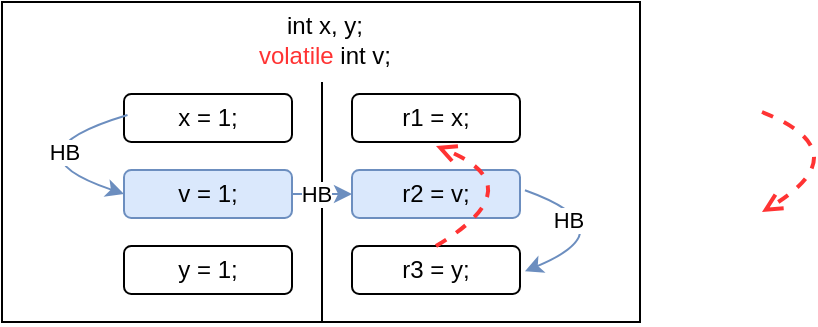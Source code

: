 <mxfile version="22.0.4" type="device">
  <diagram name="Page-1" id="JBOXGHTPe8i9dbkMzuEF">
    <mxGraphModel dx="1399" dy="930" grid="1" gridSize="10" guides="1" tooltips="1" connect="1" arrows="1" fold="1" page="1" pageScale="1" pageWidth="850" pageHeight="1100" math="0" shadow="0">
      <root>
        <mxCell id="0" />
        <mxCell id="1" parent="0" />
        <mxCell id="BH-FJEKS01s8CVu1ewul-25" value="" style="group" parent="1" vertex="1" connectable="0">
          <mxGeometry x="80" y="80" width="319" height="160" as="geometry" />
        </mxCell>
        <mxCell id="BH-FJEKS01s8CVu1ewul-24" value="" style="group" parent="BH-FJEKS01s8CVu1ewul-25" vertex="1" connectable="0">
          <mxGeometry width="319.0" height="160" as="geometry" />
        </mxCell>
        <mxCell id="BH-FJEKS01s8CVu1ewul-17" value="" style="rounded=0;whiteSpace=wrap;html=1;" parent="BH-FJEKS01s8CVu1ewul-24" vertex="1">
          <mxGeometry width="319.0" height="160" as="geometry" />
        </mxCell>
        <mxCell id="BH-FJEKS01s8CVu1ewul-23" value="" style="endArrow=none;html=1;rounded=0;" parent="BH-FJEKS01s8CVu1ewul-24" edge="1">
          <mxGeometry width="50" height="50" relative="1" as="geometry">
            <mxPoint x="160" y="160" as="sourcePoint" />
            <mxPoint x="160" y="40" as="targetPoint" />
          </mxGeometry>
        </mxCell>
        <mxCell id="BH-FJEKS01s8CVu1ewul-1" value="int x, y;&lt;br&gt;&lt;font color=&quot;#ff3333&quot;&gt;volatile&lt;/font&gt; int v;" style="text;html=1;strokeColor=none;fillColor=none;align=center;verticalAlign=middle;whiteSpace=wrap;rounded=0;" parent="BH-FJEKS01s8CVu1ewul-25" vertex="1">
          <mxGeometry x="78.443" width="167.344" height="37.647" as="geometry" />
        </mxCell>
        <mxCell id="BH-FJEKS01s8CVu1ewul-3" value="x = 1;" style="rounded=1;whiteSpace=wrap;html=1;" parent="BH-FJEKS01s8CVu1ewul-25" vertex="1">
          <mxGeometry x="61" y="46" width="84" height="24" as="geometry" />
        </mxCell>
        <mxCell id="BH-FJEKS01s8CVu1ewul-4" value="v = 1;" style="rounded=1;whiteSpace=wrap;html=1;fillColor=#dae8fc;strokeColor=#6c8ebf;" parent="BH-FJEKS01s8CVu1ewul-25" vertex="1">
          <mxGeometry x="61" y="84" width="84" height="24" as="geometry" />
        </mxCell>
        <mxCell id="BH-FJEKS01s8CVu1ewul-5" value="y = 1;" style="rounded=1;whiteSpace=wrap;html=1;" parent="BH-FJEKS01s8CVu1ewul-25" vertex="1">
          <mxGeometry x="61" y="122" width="84" height="24" as="geometry" />
        </mxCell>
        <mxCell id="BH-FJEKS01s8CVu1ewul-6" value="r1 = x;" style="rounded=1;whiteSpace=wrap;html=1;" parent="BH-FJEKS01s8CVu1ewul-25" vertex="1">
          <mxGeometry x="175" y="46" width="84" height="24" as="geometry" />
        </mxCell>
        <mxCell id="BH-FJEKS01s8CVu1ewul-7" value="r2 = v;" style="rounded=1;whiteSpace=wrap;html=1;fillColor=#dae8fc;strokeColor=#6c8ebf;" parent="BH-FJEKS01s8CVu1ewul-25" vertex="1">
          <mxGeometry x="175" y="84" width="84" height="24" as="geometry" />
        </mxCell>
        <mxCell id="BH-FJEKS01s8CVu1ewul-8" value="r3 = y;" style="rounded=1;whiteSpace=wrap;html=1;" parent="BH-FJEKS01s8CVu1ewul-25" vertex="1">
          <mxGeometry x="175" y="122" width="84" height="24" as="geometry" />
        </mxCell>
        <mxCell id="BH-FJEKS01s8CVu1ewul-10" value="" style="curved=1;endArrow=classic;html=1;rounded=0;entryX=0;entryY=0.5;entryDx=0;entryDy=0;fillColor=#dae8fc;strokeColor=#6c8ebf;" parent="BH-FJEKS01s8CVu1ewul-25" target="BH-FJEKS01s8CVu1ewul-4" edge="1">
          <mxGeometry width="50" height="50" relative="1" as="geometry">
            <mxPoint x="62.754" y="56.471" as="sourcePoint" />
            <mxPoint x="52.295" y="103.529" as="targetPoint" />
            <Array as="points">
              <mxPoint y="75.294" />
            </Array>
          </mxGeometry>
        </mxCell>
        <mxCell id="BH-FJEKS01s8CVu1ewul-11" value="HB" style="edgeLabel;html=1;align=center;verticalAlign=middle;resizable=0;points=[];labelPosition=left;verticalLabelPosition=middle;" parent="BH-FJEKS01s8CVu1ewul-10" vertex="1" connectable="0">
          <mxGeometry x="-0.459" y="9" relative="1" as="geometry">
            <mxPoint x="-1" as="offset" />
          </mxGeometry>
        </mxCell>
        <mxCell id="BH-FJEKS01s8CVu1ewul-13" value="" style="curved=1;endArrow=classic;html=1;rounded=0;entryX=0;entryY=0.5;entryDx=0;entryDy=0;fillColor=#dae8fc;strokeColor=#6c8ebf;" parent="BH-FJEKS01s8CVu1ewul-25" edge="1">
          <mxGeometry width="50" height="50" relative="1" as="geometry">
            <mxPoint x="261.475" y="94.118" as="sourcePoint" />
            <mxPoint x="261.475" y="134.588" as="targetPoint" />
            <Array as="points">
              <mxPoint x="313.77" y="112.941" />
            </Array>
          </mxGeometry>
        </mxCell>
        <mxCell id="BH-FJEKS01s8CVu1ewul-14" value="HB" style="edgeLabel;html=1;align=center;verticalAlign=middle;resizable=0;points=[];labelPosition=left;verticalLabelPosition=middle;" parent="BH-FJEKS01s8CVu1ewul-13" vertex="1" connectable="0">
          <mxGeometry x="-0.459" y="9" relative="1" as="geometry">
            <mxPoint x="-10" y="13" as="offset" />
          </mxGeometry>
        </mxCell>
        <mxCell id="BH-FJEKS01s8CVu1ewul-15" value="" style="endArrow=classic;html=1;rounded=0;exitX=1;exitY=0.5;exitDx=0;exitDy=0;entryX=0;entryY=0.5;entryDx=0;entryDy=0;fillColor=#dae8fc;strokeColor=#6c8ebf;" parent="BH-FJEKS01s8CVu1ewul-25" source="BH-FJEKS01s8CVu1ewul-4" target="BH-FJEKS01s8CVu1ewul-7" edge="1">
          <mxGeometry width="50" height="50" relative="1" as="geometry">
            <mxPoint x="156.885" y="96" as="sourcePoint" />
            <mxPoint x="230.098" y="94.118" as="targetPoint" />
          </mxGeometry>
        </mxCell>
        <mxCell id="BH-FJEKS01s8CVu1ewul-16" value="HB" style="edgeLabel;html=1;align=center;verticalAlign=middle;resizable=0;points=[];" parent="BH-FJEKS01s8CVu1ewul-15" vertex="1" connectable="0">
          <mxGeometry x="-0.025" y="-2" relative="1" as="geometry">
            <mxPoint x="-3" y="-2" as="offset" />
          </mxGeometry>
        </mxCell>
        <mxCell id="BH-FJEKS01s8CVu1ewul-64" value="" style="curved=1;endArrow=open;html=1;rounded=0;dashed=1;fillColor=#d5e8d4;strokeColor=#FF3333;strokeWidth=2;endFill=0;" parent="1" edge="1">
          <mxGeometry width="50" height="50" relative="1" as="geometry">
            <mxPoint x="460" y="135" as="sourcePoint" />
            <mxPoint x="460" y="185" as="targetPoint" />
            <Array as="points">
              <mxPoint x="510" y="155" />
            </Array>
          </mxGeometry>
        </mxCell>
        <mxCell id="BH-FJEKS01s8CVu1ewul-62" value="" style="curved=1;endArrow=open;html=1;rounded=0;dashed=1;fillColor=#d5e8d4;strokeColor=#FF3333;strokeWidth=2;endFill=0;" parent="1" edge="1">
          <mxGeometry width="50" height="50" relative="1" as="geometry">
            <mxPoint x="297" y="202" as="sourcePoint" />
            <mxPoint x="297" y="152" as="targetPoint" />
            <Array as="points">
              <mxPoint x="347" y="172" />
            </Array>
          </mxGeometry>
        </mxCell>
      </root>
    </mxGraphModel>
  </diagram>
</mxfile>
